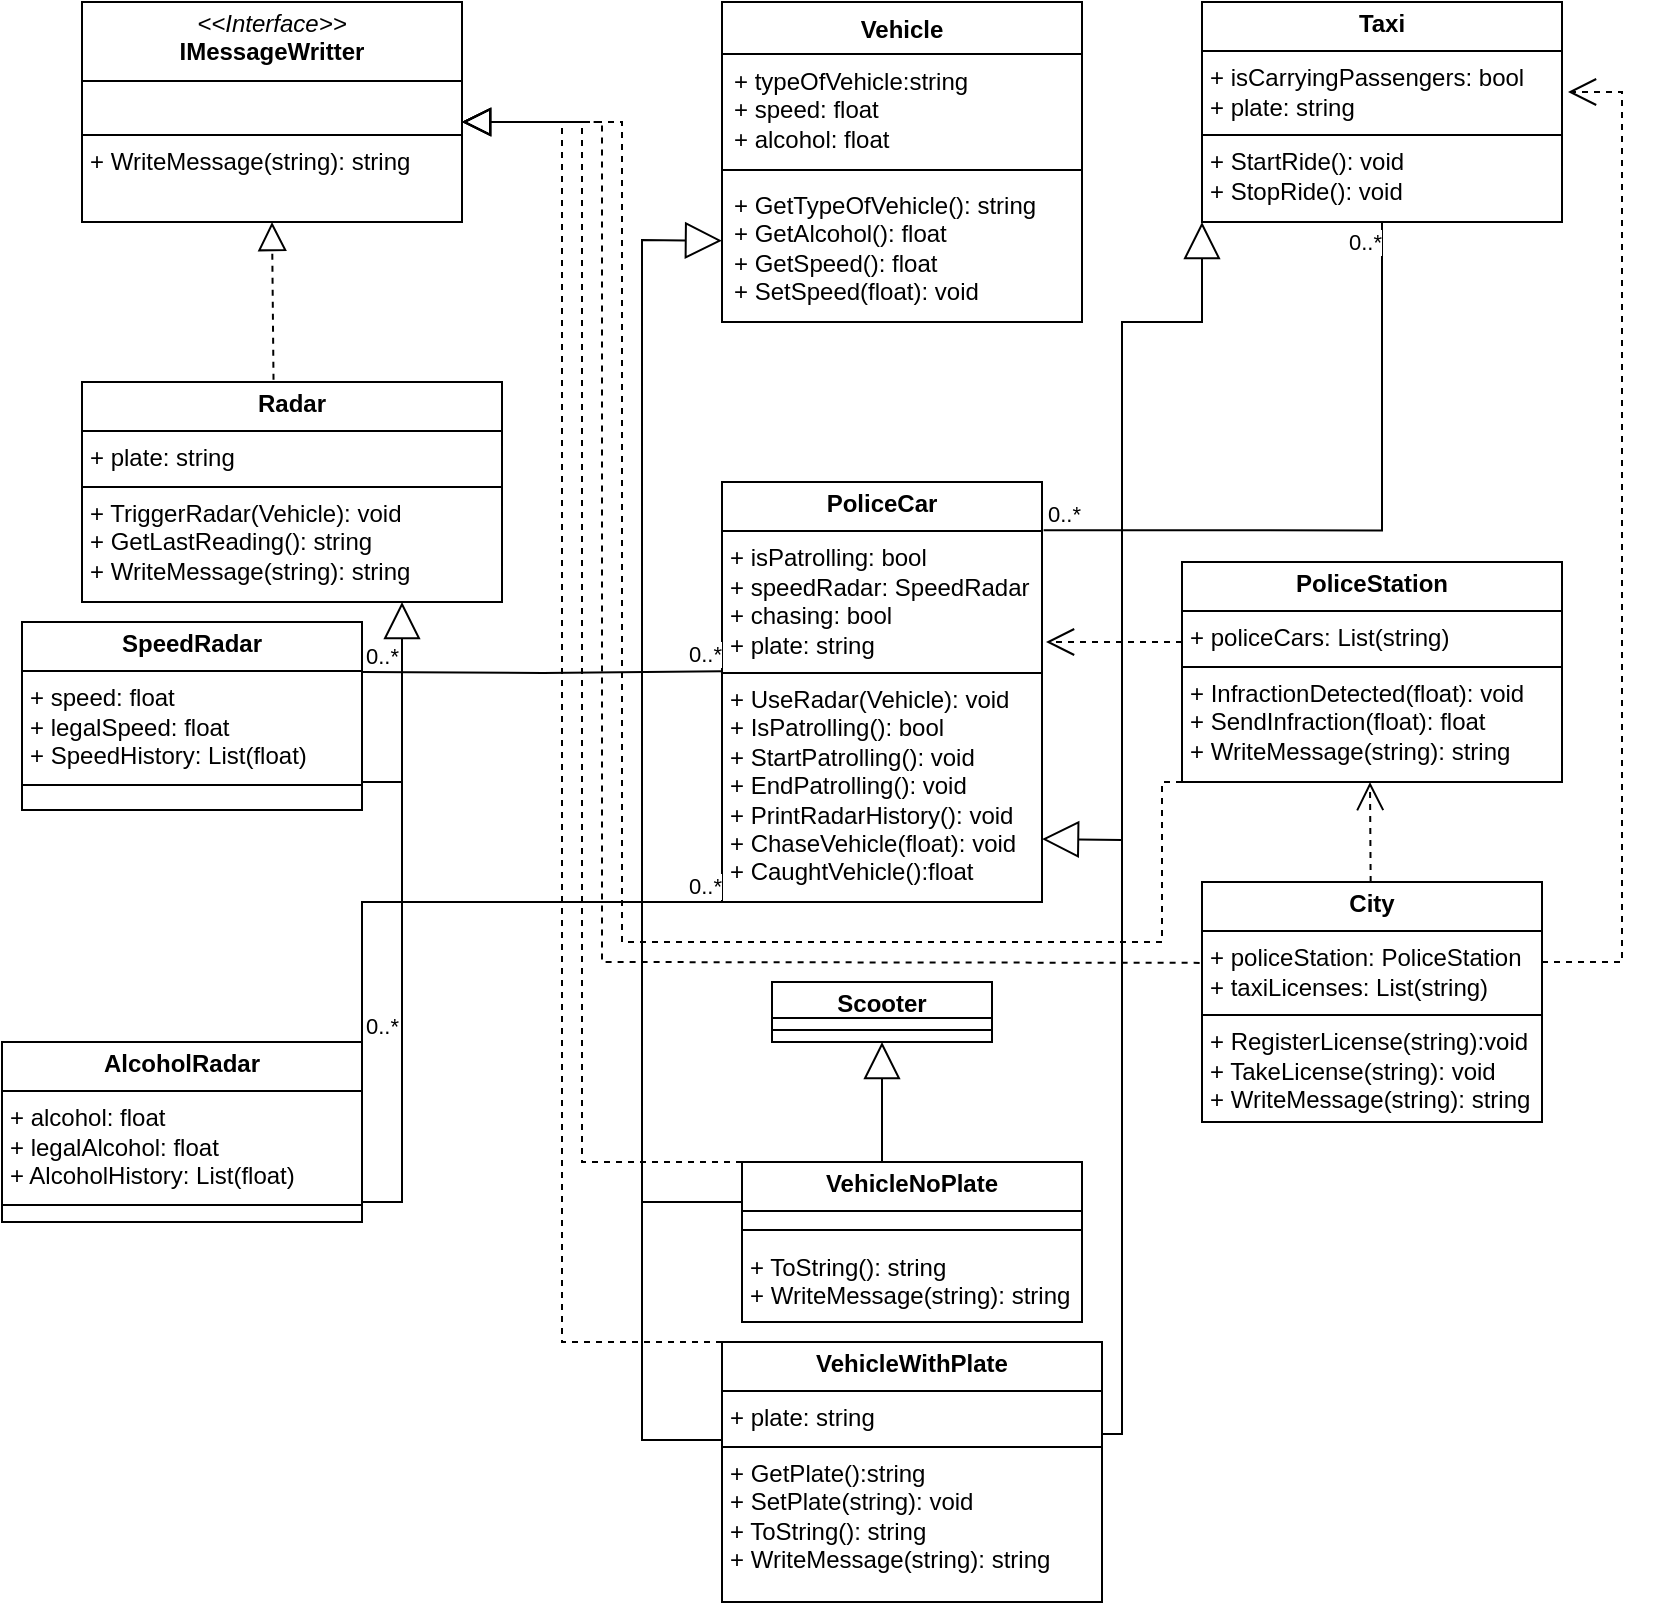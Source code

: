 <mxfile version="24.7.16">
  <diagram name="Page-1" id="c4acf3e9-155e-7222-9cf6-157b1a14988f">
    <mxGraphModel dx="1290" dy="530" grid="1" gridSize="10" guides="1" tooltips="1" connect="1" arrows="1" fold="1" page="1" pageScale="1" pageWidth="850" pageHeight="1100" background="none" math="0" shadow="0">
      <root>
        <mxCell id="0" />
        <mxCell id="1" parent="0" />
        <mxCell id="5d2195bd80daf111-26" style="edgeStyle=orthogonalEdgeStyle;rounded=0;html=1;dashed=1;labelBackgroundColor=none;startFill=0;endArrow=open;endFill=0;endSize=10;fontFamily=Verdana;fontSize=10;" parent="1" edge="1">
          <mxGeometry relative="1" as="geometry">
            <Array as="points" />
            <mxPoint x="640" y="300" as="sourcePoint" />
          </mxGeometry>
        </mxCell>
        <mxCell id="5d2195bd80daf111-16" value="Text" style="text;html=1;resizable=0;points=[];autosize=1;align=left;verticalAlign=top;spacingTop=-4;fontSize=10;fontFamily=Verdana;fontColor=#000000;" parent="1" vertex="1">
          <mxGeometry x="450" y="454" width="40" height="10" as="geometry" />
        </mxCell>
        <mxCell id="6YwaAOGG38GJz1vAlMlA-3" value="&lt;p style=&quot;margin:0px;margin-top:4px;text-align:center;&quot;&gt;&lt;i&gt;&amp;lt;&amp;lt;Interface&amp;gt;&amp;gt;&lt;/i&gt;&lt;br&gt;&lt;b&gt;IMessageWritter&lt;/b&gt;&lt;/p&gt;&lt;hr size=&quot;1&quot; style=&quot;border-style:solid;&quot;&gt;&lt;p style=&quot;margin:0px;margin-left:4px;&quot;&gt;&lt;br&gt;&lt;/p&gt;&lt;hr size=&quot;1&quot; style=&quot;border-style:solid;&quot;&gt;&lt;p style=&quot;margin:0px;margin-left:4px;&quot;&gt;+ WriteMessage(string): string&lt;/p&gt;" style="verticalAlign=top;align=left;overflow=fill;html=1;whiteSpace=wrap;" parent="1" vertex="1">
          <mxGeometry x="40" y="40" width="190" height="110" as="geometry" />
        </mxCell>
        <mxCell id="6YwaAOGG38GJz1vAlMlA-4" value="Vehicle" style="swimlane;fontStyle=1;align=center;verticalAlign=top;childLayout=stackLayout;horizontal=1;startSize=26;horizontalStack=0;resizeParent=1;resizeParentMax=0;resizeLast=0;collapsible=1;marginBottom=0;whiteSpace=wrap;html=1;" parent="1" vertex="1">
          <mxGeometry x="360" y="40" width="180" height="160" as="geometry" />
        </mxCell>
        <mxCell id="6YwaAOGG38GJz1vAlMlA-5" value="+ typeOfVehicle:string&lt;div&gt;+ speed: float&lt;/div&gt;&lt;div&gt;+ alcohol: float&lt;/div&gt;" style="text;strokeColor=none;fillColor=none;align=left;verticalAlign=top;spacingLeft=4;spacingRight=4;overflow=hidden;rotatable=0;points=[[0,0.5],[1,0.5]];portConstraint=eastwest;whiteSpace=wrap;html=1;" parent="6YwaAOGG38GJz1vAlMlA-4" vertex="1">
          <mxGeometry y="26" width="180" height="54" as="geometry" />
        </mxCell>
        <mxCell id="6YwaAOGG38GJz1vAlMlA-6" value="" style="line;strokeWidth=1;fillColor=none;align=left;verticalAlign=middle;spacingTop=-1;spacingLeft=3;spacingRight=3;rotatable=0;labelPosition=right;points=[];portConstraint=eastwest;strokeColor=inherit;" parent="6YwaAOGG38GJz1vAlMlA-4" vertex="1">
          <mxGeometry y="80" width="180" height="8" as="geometry" />
        </mxCell>
        <mxCell id="6YwaAOGG38GJz1vAlMlA-7" value="&lt;div&gt;+ GetTypeOfVehicle(): string&lt;/div&gt;&lt;div&gt;+ GetAlcohol(): float&lt;/div&gt;&lt;div&gt;+ GetSpeed(): float&lt;/div&gt;&lt;div&gt;+ SetSpeed(float): void&lt;/div&gt;" style="text;strokeColor=none;fillColor=none;align=left;verticalAlign=top;spacingLeft=4;spacingRight=4;overflow=hidden;rotatable=0;points=[[0,0.5],[1,0.5]];portConstraint=eastwest;whiteSpace=wrap;html=1;" parent="6YwaAOGG38GJz1vAlMlA-4" vertex="1">
          <mxGeometry y="88" width="180" height="72" as="geometry" />
        </mxCell>
        <mxCell id="6YwaAOGG38GJz1vAlMlA-8" value="&lt;p style=&quot;margin:0px;margin-top:4px;text-align:center;&quot;&gt;&lt;b&gt;PoliceCar&lt;/b&gt;&lt;/p&gt;&lt;hr size=&quot;1&quot; style=&quot;border-style:solid;&quot;&gt;&lt;p style=&quot;margin:0px;margin-left:4px;&quot;&gt;&lt;span style=&quot;background-color: initial;&quot;&gt;+ isPatrolling: bool&lt;/span&gt;&lt;br&gt;&lt;/p&gt;&lt;p style=&quot;margin:0px;margin-left:4px;&quot;&gt;+ speedRadar: SpeedRadar&lt;/p&gt;&lt;p style=&quot;margin:0px;margin-left:4px;&quot;&gt;+ chasing: bool&lt;/p&gt;&lt;p style=&quot;margin:0px;margin-left:4px;&quot;&gt;+ plate: string&lt;/p&gt;&lt;hr size=&quot;1&quot; style=&quot;border-style:solid;&quot;&gt;&lt;p style=&quot;margin:0px;margin-left:4px;&quot;&gt;+ UseRadar(Vehicle): void&lt;/p&gt;&lt;p style=&quot;margin:0px;margin-left:4px;&quot;&gt;+ IsPatrolling(): bool&lt;/p&gt;&lt;p style=&quot;margin:0px;margin-left:4px;&quot;&gt;+ StartPatrolling(): void&lt;/p&gt;&lt;p style=&quot;margin:0px;margin-left:4px;&quot;&gt;+ EndPatrolling(): void&lt;/p&gt;&lt;p style=&quot;margin:0px;margin-left:4px;&quot;&gt;+ PrintRadarHistory(): void&lt;/p&gt;&lt;p style=&quot;margin:0px;margin-left:4px;&quot;&gt;+ ChaseVehicle(float): void&lt;/p&gt;&lt;p style=&quot;margin:0px;margin-left:4px;&quot;&gt;+ CaughtVehicle():float&lt;/p&gt;" style="verticalAlign=top;align=left;overflow=fill;html=1;whiteSpace=wrap;" parent="1" vertex="1">
          <mxGeometry x="360" y="280" width="160" height="210" as="geometry" />
        </mxCell>
        <mxCell id="6YwaAOGG38GJz1vAlMlA-9" value="&lt;p style=&quot;margin:0px;margin-top:4px;text-align:center;&quot;&gt;&lt;b&gt;Taxi&lt;/b&gt;&lt;/p&gt;&lt;hr size=&quot;1&quot; style=&quot;border-style:solid;&quot;&gt;&lt;p style=&quot;margin:0px;margin-left:4px;&quot;&gt;&lt;span style=&quot;background-color: initial;&quot;&gt;+ isCarryingPassengers: bool&lt;/span&gt;&lt;br&gt;&lt;/p&gt;&lt;p style=&quot;margin:0px;margin-left:4px;&quot;&gt;&lt;span style=&quot;background-color: initial;&quot;&gt;+ plate: string&lt;/span&gt;&lt;/p&gt;&lt;hr size=&quot;1&quot; style=&quot;border-style:solid;&quot;&gt;&lt;p style=&quot;margin:0px;margin-left:4px;&quot;&gt;&lt;span style=&quot;background-color: initial;&quot;&gt;+ StartRide(): void&lt;/span&gt;&lt;/p&gt;&lt;p style=&quot;margin:0px;margin-left:4px;&quot;&gt;&lt;span style=&quot;background-color: initial;&quot;&gt;+ StopRide(): void&lt;/span&gt;&lt;/p&gt;&lt;p style=&quot;margin:0px;margin-left:4px;&quot;&gt;&lt;br&gt;&lt;/p&gt;" style="verticalAlign=top;align=left;overflow=fill;html=1;whiteSpace=wrap;" parent="1" vertex="1">
          <mxGeometry x="600" y="40" width="180" height="110" as="geometry" />
        </mxCell>
        <mxCell id="6YwaAOGG38GJz1vAlMlA-10" style="edgeStyle=orthogonalEdgeStyle;rounded=0;orthogonalLoop=1;jettySize=auto;html=1;exitX=0.5;exitY=1;exitDx=0;exitDy=0;" parent="1" source="6YwaAOGG38GJz1vAlMlA-8" target="6YwaAOGG38GJz1vAlMlA-8" edge="1">
          <mxGeometry relative="1" as="geometry" />
        </mxCell>
        <mxCell id="6YwaAOGG38GJz1vAlMlA-11" value="&lt;p style=&quot;margin:0px;margin-top:4px;text-align:center;&quot;&gt;&lt;b&gt;Radar&lt;/b&gt;&lt;/p&gt;&lt;hr size=&quot;1&quot; style=&quot;border-style:solid;&quot;&gt;&lt;p style=&quot;margin:0px;margin-left:4px;&quot;&gt;+ plate: string&lt;/p&gt;&lt;hr size=&quot;1&quot; style=&quot;border-style:solid;&quot;&gt;&lt;p style=&quot;margin:0px;margin-left:4px;&quot;&gt;&lt;span style=&quot;background-color: initial;&quot;&gt;+ TriggerRadar(Vehicle): void&lt;/span&gt;&lt;br&gt;&lt;/p&gt;&lt;p style=&quot;margin:0px;margin-left:4px;&quot;&gt;+ GetLastReading(): string&lt;/p&gt;&lt;p style=&quot;margin:0px;margin-left:4px;&quot;&gt;+ WriteMessage(string): string&lt;/p&gt;&lt;p style=&quot;margin: 0px 0px 0px 4px;&quot;&gt;&lt;br&gt;&lt;/p&gt;" style="verticalAlign=top;align=left;overflow=fill;html=1;whiteSpace=wrap;" parent="1" vertex="1">
          <mxGeometry x="40" y="230" width="210" height="110" as="geometry" />
        </mxCell>
        <mxCell id="6YwaAOGG38GJz1vAlMlA-12" value="&lt;p style=&quot;margin:0px;margin-top:4px;text-align:center;&quot;&gt;&lt;b&gt;PoliceStation&lt;/b&gt;&lt;/p&gt;&lt;hr size=&quot;1&quot; style=&quot;border-style:solid;&quot;&gt;&lt;p style=&quot;margin:0px;margin-left:4px;&quot;&gt;+ policeCars: List(string)&lt;/p&gt;&lt;hr size=&quot;1&quot; style=&quot;border-style:solid;&quot;&gt;&lt;p style=&quot;margin:0px;margin-left:4px;&quot;&gt;+ InfractionDetected(float): void&lt;/p&gt;&lt;p style=&quot;margin:0px;margin-left:4px;&quot;&gt;+ SendInfraction(float): float&lt;/p&gt;&lt;p style=&quot;margin:0px;margin-left:4px;&quot;&gt;+ WriteMessage(string): string&lt;/p&gt;" style="verticalAlign=top;align=left;overflow=fill;html=1;whiteSpace=wrap;" parent="1" vertex="1">
          <mxGeometry x="590" y="320" width="190" height="110" as="geometry" />
        </mxCell>
        <mxCell id="6YwaAOGG38GJz1vAlMlA-13" value="&lt;p style=&quot;margin:0px;margin-top:4px;text-align:center;&quot;&gt;&lt;b&gt;City&lt;/b&gt;&lt;/p&gt;&lt;hr size=&quot;1&quot; style=&quot;border-style:solid;&quot;&gt;&lt;p style=&quot;margin:0px;margin-left:4px;&quot;&gt;+ policeStation: PoliceStation&lt;/p&gt;&lt;p style=&quot;margin:0px;margin-left:4px;&quot;&gt;+ taxiLicenses: List(string)&lt;/p&gt;&lt;hr size=&quot;1&quot; style=&quot;border-style:solid;&quot;&gt;&lt;p style=&quot;margin:0px;margin-left:4px;&quot;&gt;+ RegisterLicense(string):void&lt;/p&gt;&lt;p style=&quot;margin:0px;margin-left:4px;&quot;&gt;+ TakeLicense(string): void&lt;/p&gt;&lt;p style=&quot;margin:0px;margin-left:4px;&quot;&gt;+ WriteMessage(string): string&lt;/p&gt;" style="verticalAlign=top;align=left;overflow=fill;html=1;whiteSpace=wrap;" parent="1" vertex="1">
          <mxGeometry x="600" y="480" width="170" height="120" as="geometry" />
        </mxCell>
        <mxCell id="6YwaAOGG38GJz1vAlMlA-25" value="" style="endArrow=block;dashed=1;endFill=0;endSize=12;html=1;rounded=0;entryX=0.5;entryY=1;entryDx=0;entryDy=0;exitX=0.456;exitY=-0.01;exitDx=0;exitDy=0;exitPerimeter=0;" parent="1" source="6YwaAOGG38GJz1vAlMlA-11" target="6YwaAOGG38GJz1vAlMlA-3" edge="1">
          <mxGeometry width="160" relative="1" as="geometry">
            <mxPoint x="135" y="220" as="sourcePoint" />
            <mxPoint x="230" y="190" as="targetPoint" />
          </mxGeometry>
        </mxCell>
        <mxCell id="6YwaAOGG38GJz1vAlMlA-26" value="" style="endArrow=block;dashed=1;endFill=0;endSize=12;html=1;rounded=0;exitX=0;exitY=0;exitDx=0;exitDy=0;" parent="1" source="a5nsM6v1lsSeqTza3Zts-1" edge="1">
          <mxGeometry width="160" relative="1" as="geometry">
            <mxPoint x="290" y="420" as="sourcePoint" />
            <mxPoint x="230" y="100" as="targetPoint" />
            <Array as="points">
              <mxPoint x="290" y="620" />
              <mxPoint x="290" y="100" />
              <mxPoint x="280" y="100" />
            </Array>
          </mxGeometry>
        </mxCell>
        <mxCell id="6YwaAOGG38GJz1vAlMlA-31" value="" style="endArrow=none;html=1;edgeStyle=orthogonalEdgeStyle;rounded=0;exitX=1.005;exitY=0.115;exitDx=0;exitDy=0;exitPerimeter=0;entryX=0.5;entryY=1;entryDx=0;entryDy=0;" parent="1" source="6YwaAOGG38GJz1vAlMlA-8" target="6YwaAOGG38GJz1vAlMlA-9" edge="1">
          <mxGeometry relative="1" as="geometry">
            <mxPoint x="575" y="220" as="sourcePoint" />
            <mxPoint x="735" y="220" as="targetPoint" />
          </mxGeometry>
        </mxCell>
        <mxCell id="6YwaAOGG38GJz1vAlMlA-32" value="0..*" style="edgeLabel;resizable=0;html=1;align=left;verticalAlign=bottom;" parent="6YwaAOGG38GJz1vAlMlA-31" connectable="0" vertex="1">
          <mxGeometry x="-1" relative="1" as="geometry" />
        </mxCell>
        <mxCell id="6YwaAOGG38GJz1vAlMlA-33" value="0..*" style="edgeLabel;resizable=0;html=1;align=right;verticalAlign=bottom;" parent="6YwaAOGG38GJz1vAlMlA-31" connectable="0" vertex="1">
          <mxGeometry x="1" relative="1" as="geometry">
            <mxPoint y="19" as="offset" />
          </mxGeometry>
        </mxCell>
        <mxCell id="6YwaAOGG38GJz1vAlMlA-37" value="" style="endArrow=none;html=1;edgeStyle=orthogonalEdgeStyle;rounded=0;entryX=0.063;entryY=0.45;entryDx=0;entryDy=0;entryPerimeter=0;" parent="1" edge="1">
          <mxGeometry relative="1" as="geometry">
            <mxPoint x="180" y="375" as="sourcePoint" />
            <mxPoint x="360.0" y="374.62" as="targetPoint" />
          </mxGeometry>
        </mxCell>
        <mxCell id="6YwaAOGG38GJz1vAlMlA-38" value="0..*" style="edgeLabel;resizable=0;html=1;align=left;verticalAlign=bottom;" parent="6YwaAOGG38GJz1vAlMlA-37" connectable="0" vertex="1">
          <mxGeometry x="-1" relative="1" as="geometry" />
        </mxCell>
        <mxCell id="6YwaAOGG38GJz1vAlMlA-39" value="0..*" style="edgeLabel;resizable=0;html=1;align=right;verticalAlign=bottom;" parent="6YwaAOGG38GJz1vAlMlA-37" connectable="0" vertex="1">
          <mxGeometry x="1" relative="1" as="geometry" />
        </mxCell>
        <mxCell id="6YwaAOGG38GJz1vAlMlA-42" value="&lt;p style=&quot;margin:0px;margin-top:4px;text-align:center;&quot;&gt;&lt;b&gt;SpeedRadar&lt;/b&gt;&lt;/p&gt;&lt;hr size=&quot;1&quot; style=&quot;border-style:solid;&quot;&gt;&lt;p style=&quot;margin: 0px 0px 0px 4px;&quot;&gt;+ speed: float&lt;/p&gt;&lt;p style=&quot;margin: 0px 0px 0px 4px;&quot;&gt;+ legalSpeed: float&lt;/p&gt;&lt;p style=&quot;margin: 0px 0px 0px 4px;&quot;&gt;+ SpeedHistory: List(float)&lt;/p&gt;&lt;hr size=&quot;1&quot; style=&quot;border-style:solid;&quot;&gt;&lt;p style=&quot;margin:0px;margin-left:4px;&quot;&gt;&lt;br&gt;&lt;/p&gt;" style="verticalAlign=top;align=left;overflow=fill;html=1;whiteSpace=wrap;" parent="1" vertex="1">
          <mxGeometry x="10" y="350" width="170" height="94" as="geometry" />
        </mxCell>
        <mxCell id="6YwaAOGG38GJz1vAlMlA-43" value="" style="endArrow=open;endSize=12;dashed=1;html=1;rounded=0;" parent="1" edge="1">
          <mxGeometry width="160" relative="1" as="geometry">
            <mxPoint x="590" y="360" as="sourcePoint" />
            <mxPoint x="522" y="360" as="targetPoint" />
          </mxGeometry>
        </mxCell>
        <mxCell id="6YwaAOGG38GJz1vAlMlA-44" value="" style="endArrow=open;endSize=12;dashed=1;html=1;rounded=0;" parent="1" edge="1">
          <mxGeometry width="160" relative="1" as="geometry">
            <mxPoint x="684.33" y="480" as="sourcePoint" />
            <mxPoint x="684" y="430" as="targetPoint" />
          </mxGeometry>
        </mxCell>
        <mxCell id="6YwaAOGG38GJz1vAlMlA-45" value="&lt;p style=&quot;margin:0px;margin-top:4px;text-align:center;&quot;&gt;&lt;b&gt;Scooter&lt;/b&gt;&lt;/p&gt;&lt;p style=&quot;margin:0px;margin-left:4px;&quot;&gt;&lt;br&gt;&lt;/p&gt;" style="verticalAlign=top;align=left;overflow=fill;html=1;whiteSpace=wrap;" parent="1" vertex="1">
          <mxGeometry x="385" y="530" width="110" height="30" as="geometry" />
        </mxCell>
        <mxCell id="6YwaAOGG38GJz1vAlMlA-46" value="" style="endArrow=open;endSize=12;dashed=1;html=1;rounded=0;" parent="1" edge="1">
          <mxGeometry width="160" relative="1" as="geometry">
            <mxPoint x="770" y="520" as="sourcePoint" />
            <mxPoint x="783" y="85" as="targetPoint" />
            <Array as="points">
              <mxPoint x="810" y="520" />
              <mxPoint x="810" y="85" />
            </Array>
          </mxGeometry>
        </mxCell>
        <mxCell id="ozpzT62YlElJPvGmnXX_-1" value="&lt;p style=&quot;margin:0px;margin-top:4px;text-align:center;&quot;&gt;&lt;b&gt;AlcoholRadar&lt;/b&gt;&lt;/p&gt;&lt;hr size=&quot;1&quot; style=&quot;border-style:solid;&quot;&gt;&lt;p style=&quot;margin: 0px 0px 0px 4px;&quot;&gt;+ alcohol: float&lt;/p&gt;&lt;p style=&quot;margin: 0px 0px 0px 4px;&quot;&gt;+ legalAlcohol: float&lt;/p&gt;&lt;p style=&quot;margin: 0px 0px 0px 4px;&quot;&gt;+ AlcoholHistory: List(float)&lt;/p&gt;&lt;hr size=&quot;1&quot; style=&quot;border-style:solid;&quot;&gt;&lt;p style=&quot;margin:0px;margin-left:4px;&quot;&gt;&lt;br&gt;&lt;/p&gt;" style="verticalAlign=top;align=left;overflow=fill;html=1;whiteSpace=wrap;" parent="1" vertex="1">
          <mxGeometry y="560" width="180" height="90" as="geometry" />
        </mxCell>
        <mxCell id="ozpzT62YlElJPvGmnXX_-2" value="" style="endArrow=block;endSize=16;endFill=0;html=1;rounded=0;" parent="1" edge="1">
          <mxGeometry width="160" relative="1" as="geometry">
            <mxPoint x="180" y="640" as="sourcePoint" />
            <mxPoint x="200" y="340" as="targetPoint" />
            <Array as="points">
              <mxPoint x="200" y="640" />
            </Array>
          </mxGeometry>
        </mxCell>
        <mxCell id="ozpzT62YlElJPvGmnXX_-3" value="" style="endArrow=none;html=1;rounded=0;fontSize=12;startSize=8;endSize=8;curved=1;" parent="1" edge="1">
          <mxGeometry width="50" height="50" relative="1" as="geometry">
            <mxPoint x="180" y="430" as="sourcePoint" />
            <mxPoint x="200" y="430" as="targetPoint" />
          </mxGeometry>
        </mxCell>
        <mxCell id="ozpzT62YlElJPvGmnXX_-4" value="&lt;p style=&quot;margin:0px;margin-top:4px;text-align:center;&quot;&gt;&lt;b&gt;VehicleWithPlate&lt;/b&gt;&lt;/p&gt;&lt;hr size=&quot;1&quot; style=&quot;border-style:solid;&quot;&gt;&lt;p style=&quot;margin:0px;margin-left:4px;&quot;&gt;+ plate: string&lt;/p&gt;&lt;hr size=&quot;1&quot; style=&quot;border-style:solid;&quot;&gt;&lt;p style=&quot;margin:0px;margin-left:4px;&quot;&gt;+ GetPlate():string&lt;/p&gt;&lt;p style=&quot;margin:0px;margin-left:4px;&quot;&gt;+ SetPlate(string): void&lt;/p&gt;&lt;p style=&quot;margin:0px;margin-left:4px;&quot;&gt;+ ToString(): string&lt;/p&gt;&lt;p style=&quot;margin:0px;margin-left:4px;&quot;&gt;+ WriteMessage(string): string&lt;/p&gt;" style="verticalAlign=top;align=left;overflow=fill;html=1;whiteSpace=wrap;" parent="1" vertex="1">
          <mxGeometry x="360" y="710" width="190" height="130" as="geometry" />
        </mxCell>
        <mxCell id="ozpzT62YlElJPvGmnXX_-5" style="edgeStyle=none;curved=1;rounded=0;orthogonalLoop=1;jettySize=auto;html=1;exitX=0.5;exitY=0;exitDx=0;exitDy=0;fontSize=12;startSize=8;endSize=8;" parent="1" source="6YwaAOGG38GJz1vAlMlA-45" target="6YwaAOGG38GJz1vAlMlA-45" edge="1">
          <mxGeometry relative="1" as="geometry" />
        </mxCell>
        <mxCell id="a5nsM6v1lsSeqTza3Zts-1" value="&lt;p style=&quot;margin:0px;margin-top:4px;text-align:center;&quot;&gt;&lt;b&gt;VehicleNoPlate&lt;/b&gt;&lt;/p&gt;&lt;hr size=&quot;1&quot; style=&quot;border-style:solid;&quot;&gt;&lt;p style=&quot;margin:0px;margin-left:4px;&quot;&gt;&lt;br&gt;&lt;/p&gt;&lt;p style=&quot;margin:0px;margin-left:4px;&quot;&gt;+ ToString(): string&lt;/p&gt;&lt;p style=&quot;margin:0px;margin-left:4px;&quot;&gt;+ WriteMessage(string): string&lt;/p&gt;&lt;p style=&quot;margin:0px;margin-left:4px;&quot;&gt;&lt;br&gt;&lt;/p&gt;" style="verticalAlign=top;align=left;overflow=fill;html=1;whiteSpace=wrap;" parent="1" vertex="1">
          <mxGeometry x="370" y="620" width="170" height="80" as="geometry" />
        </mxCell>
        <mxCell id="a5nsM6v1lsSeqTza3Zts-2" value="" style="endArrow=block;endSize=16;endFill=0;html=1;rounded=0;entryX=-0.016;entryY=0.289;entryDx=0;entryDy=0;entryPerimeter=0;" parent="1" edge="1">
          <mxGeometry width="160" relative="1" as="geometry">
            <mxPoint x="360" y="759" as="sourcePoint" />
            <mxPoint x="360.0" y="159.368" as="targetPoint" />
            <Array as="points">
              <mxPoint x="320" y="759" />
              <mxPoint x="320" y="159" />
            </Array>
          </mxGeometry>
        </mxCell>
        <mxCell id="a5nsM6v1lsSeqTza3Zts-4" value="" style="endArrow=none;html=1;rounded=0;fontSize=12;startSize=8;endSize=8;curved=1;" parent="1" edge="1">
          <mxGeometry width="50" height="50" relative="1" as="geometry">
            <mxPoint x="320" y="640" as="sourcePoint" />
            <mxPoint x="370" y="640" as="targetPoint" />
          </mxGeometry>
        </mxCell>
        <mxCell id="a5nsM6v1lsSeqTza3Zts-5" value="" style="endArrow=block;endSize=16;endFill=0;html=1;rounded=0;entryX=0.5;entryY=1;entryDx=0;entryDy=0;" parent="1" target="6YwaAOGG38GJz1vAlMlA-45" edge="1">
          <mxGeometry width="160" relative="1" as="geometry">
            <mxPoint x="440" y="620" as="sourcePoint" />
            <mxPoint x="590" y="620" as="targetPoint" />
          </mxGeometry>
        </mxCell>
        <mxCell id="a5nsM6v1lsSeqTza3Zts-6" value="" style="endArrow=block;endSize=16;endFill=0;html=1;rounded=0;exitX=1;exitY=0.5;exitDx=0;exitDy=0;" parent="1" edge="1">
          <mxGeometry width="160" relative="1" as="geometry">
            <mxPoint x="550" y="756" as="sourcePoint" />
            <mxPoint x="600" y="150" as="targetPoint" />
            <Array as="points">
              <mxPoint x="560" y="756" />
              <mxPoint x="560" y="200" />
              <mxPoint x="600" y="200" />
            </Array>
          </mxGeometry>
        </mxCell>
        <mxCell id="a5nsM6v1lsSeqTza3Zts-10" value="" style="endArrow=block;endSize=16;endFill=0;html=1;rounded=0;" parent="1" edge="1">
          <mxGeometry width="160" relative="1" as="geometry">
            <mxPoint x="560" y="459" as="sourcePoint" />
            <mxPoint x="520" y="458.5" as="targetPoint" />
          </mxGeometry>
        </mxCell>
        <mxCell id="a5nsM6v1lsSeqTza3Zts-11" value="" style="endArrow=block;dashed=1;endFill=0;endSize=12;html=1;rounded=0;exitX=0;exitY=0;exitDx=0;exitDy=0;" parent="1" source="ozpzT62YlElJPvGmnXX_-4" edge="1">
          <mxGeometry width="160" relative="1" as="geometry">
            <mxPoint x="360" y="690" as="sourcePoint" />
            <mxPoint x="230" y="100" as="targetPoint" />
            <Array as="points">
              <mxPoint x="280" y="710" />
              <mxPoint x="280" y="100" />
            </Array>
          </mxGeometry>
        </mxCell>
        <mxCell id="a5nsM6v1lsSeqTza3Zts-12" value="" style="line;strokeWidth=1;fillColor=none;align=left;verticalAlign=middle;spacingTop=-1;spacingLeft=3;spacingRight=3;rotatable=0;labelPosition=right;points=[];portConstraint=eastwest;strokeColor=inherit;" parent="1" vertex="1">
          <mxGeometry x="370" y="650" width="170" height="8" as="geometry" />
        </mxCell>
        <mxCell id="a5nsM6v1lsSeqTza3Zts-13" value="" style="line;strokeWidth=1;fillColor=none;align=left;verticalAlign=middle;spacingTop=-1;spacingLeft=3;spacingRight=3;rotatable=0;labelPosition=right;points=[];portConstraint=eastwest;strokeColor=inherit;" parent="1" vertex="1">
          <mxGeometry x="385" y="546" width="110" height="4" as="geometry" />
        </mxCell>
        <mxCell id="a5nsM6v1lsSeqTza3Zts-14" value="" style="line;strokeWidth=1;fillColor=none;align=left;verticalAlign=middle;spacingTop=-1;spacingLeft=3;spacingRight=3;rotatable=0;labelPosition=right;points=[];portConstraint=eastwest;strokeColor=inherit;" parent="1" vertex="1">
          <mxGeometry x="385" y="550" width="110" height="8" as="geometry" />
        </mxCell>
        <mxCell id="a5nsM6v1lsSeqTza3Zts-16" value="" style="endArrow=block;dashed=1;endFill=0;endSize=12;html=1;rounded=0;" parent="1" edge="1">
          <mxGeometry width="160" relative="1" as="geometry">
            <mxPoint x="590" y="430" as="sourcePoint" />
            <mxPoint x="230" y="100" as="targetPoint" />
            <Array as="points">
              <mxPoint x="580" y="430" />
              <mxPoint x="580" y="510" />
              <mxPoint x="310" y="510" />
              <mxPoint x="310" y="100" />
            </Array>
          </mxGeometry>
        </mxCell>
        <mxCell id="a5nsM6v1lsSeqTza3Zts-18" value="" style="endArrow=block;dashed=1;endFill=0;endSize=12;html=1;rounded=0;exitX=-0.007;exitY=0.337;exitDx=0;exitDy=0;exitPerimeter=0;" parent="1" source="6YwaAOGG38GJz1vAlMlA-13" edge="1">
          <mxGeometry width="160" relative="1" as="geometry">
            <mxPoint x="360" y="360" as="sourcePoint" />
            <mxPoint x="230" y="100" as="targetPoint" />
            <Array as="points">
              <mxPoint x="300" y="520" />
              <mxPoint x="300" y="100" />
            </Array>
          </mxGeometry>
        </mxCell>
        <mxCell id="a5nsM6v1lsSeqTza3Zts-19" value="" style="endArrow=none;html=1;edgeStyle=orthogonalEdgeStyle;rounded=0;exitX=1;exitY=0;exitDx=0;exitDy=0;" parent="1" source="ozpzT62YlElJPvGmnXX_-1" edge="1">
          <mxGeometry relative="1" as="geometry">
            <mxPoint x="250" y="490" as="sourcePoint" />
            <mxPoint x="360" y="490" as="targetPoint" />
            <Array as="points">
              <mxPoint x="180" y="490" />
            </Array>
          </mxGeometry>
        </mxCell>
        <mxCell id="a5nsM6v1lsSeqTza3Zts-20" value="0..*" style="edgeLabel;resizable=0;html=1;align=left;verticalAlign=bottom;" parent="a5nsM6v1lsSeqTza3Zts-19" connectable="0" vertex="1">
          <mxGeometry x="-1" relative="1" as="geometry" />
        </mxCell>
        <mxCell id="a5nsM6v1lsSeqTza3Zts-21" value="0..*" style="edgeLabel;resizable=0;html=1;align=right;verticalAlign=bottom;" parent="a5nsM6v1lsSeqTza3Zts-19" connectable="0" vertex="1">
          <mxGeometry x="1" relative="1" as="geometry" />
        </mxCell>
      </root>
    </mxGraphModel>
  </diagram>
</mxfile>

